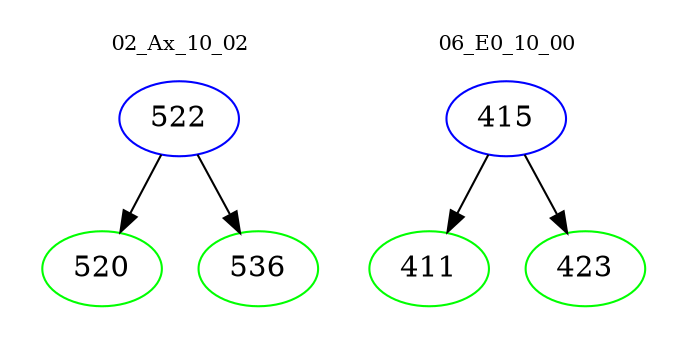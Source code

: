 digraph{
subgraph cluster_0 {
color = white
label = "02_Ax_10_02";
fontsize=10;
T0_522 [label="522", color="blue"]
T0_522 -> T0_520 [color="black"]
T0_520 [label="520", color="green"]
T0_522 -> T0_536 [color="black"]
T0_536 [label="536", color="green"]
}
subgraph cluster_1 {
color = white
label = "06_E0_10_00";
fontsize=10;
T1_415 [label="415", color="blue"]
T1_415 -> T1_411 [color="black"]
T1_411 [label="411", color="green"]
T1_415 -> T1_423 [color="black"]
T1_423 [label="423", color="green"]
}
}
